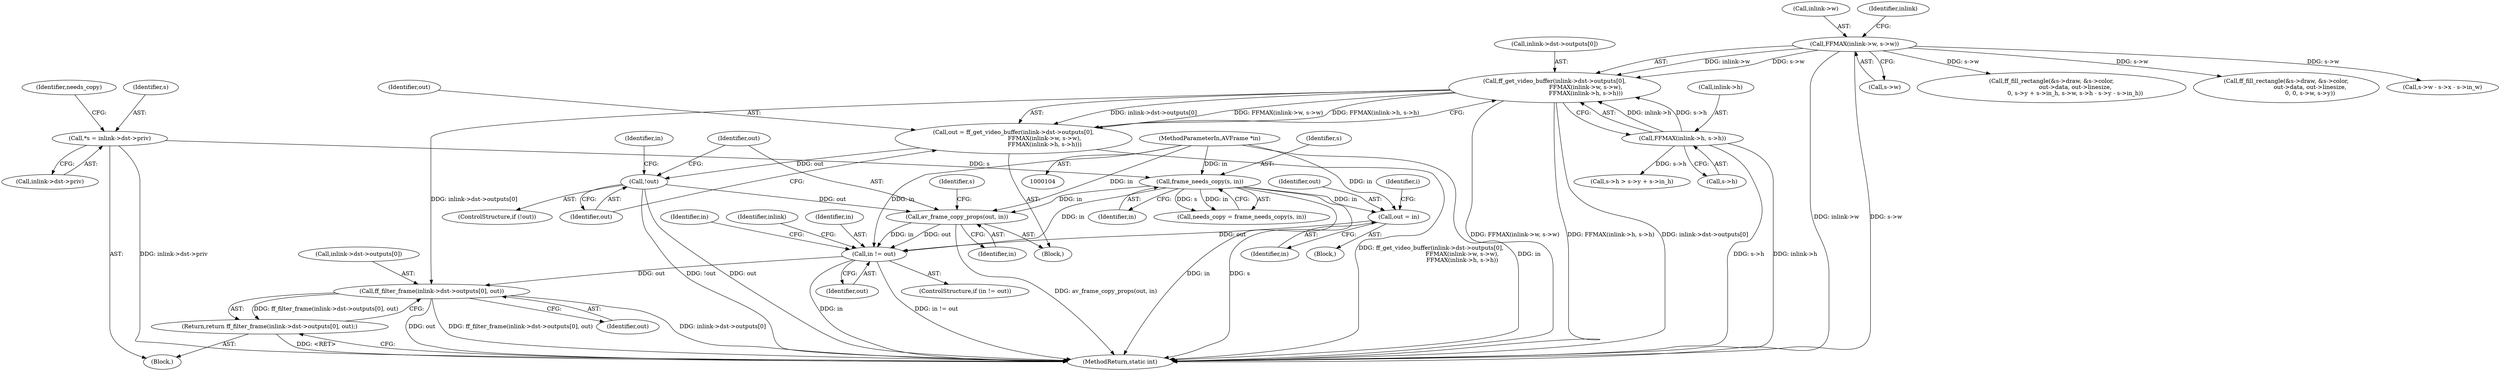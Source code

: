 digraph "0_FFmpeg_e43a0a232dbf6d3c161823c2e07c52e76227a1bc_7@array" {
"1000440" [label="(Call,ff_filter_frame(inlink->dst->outputs[0], out))"];
"1000134" [label="(Call,ff_get_video_buffer(inlink->dst->outputs[0],\n                                  FFMAX(inlink->w, s->w),\n                                  FFMAX(inlink->h, s->h)))"];
"1000142" [label="(Call,FFMAX(inlink->w, s->w))"];
"1000149" [label="(Call,FFMAX(inlink->h, s->h))"];
"1000433" [label="(Call,in != out)"];
"1000166" [label="(Call,av_frame_copy_props(out, in))"];
"1000157" [label="(Call,!out)"];
"1000132" [label="(Call,out = ff_get_video_buffer(inlink->dst->outputs[0],\n                                  FFMAX(inlink->w, s->w),\n                                  FFMAX(inlink->h, s->h)))"];
"1000120" [label="(Call,frame_needs_copy(s, in))"];
"1000109" [label="(Call,*s = inlink->dst->priv)"];
"1000106" [label="(MethodParameterIn,AVFrame *in)"];
"1000172" [label="(Call,out = in)"];
"1000439" [label="(Return,return ff_filter_frame(inlink->dst->outputs[0], out);)"];
"1000439" [label="(Return,return ff_filter_frame(inlink->dst->outputs[0], out);)"];
"1000438" [label="(Identifier,in)"];
"1000146" [label="(Call,s->w)"];
"1000283" [label="(Call,ff_fill_rectangle(&s->draw, &s->color,\n                          out->data, out->linesize,\n                          0, s->y + s->in_h, s->w, s->h - s->y - s->in_h))"];
"1000172" [label="(Call,out = in)"];
"1000142" [label="(Call,FFMAX(inlink->w, s->w))"];
"1000119" [label="(Identifier,needs_copy)"];
"1000440" [label="(Call,ff_filter_frame(inlink->dst->outputs[0], out))"];
"1000170" [label="(Block,)"];
"1000150" [label="(Call,inlink->h)"];
"1000444" [label="(Identifier,inlink)"];
"1000244" [label="(Identifier,s)"];
"1000122" [label="(Identifier,in)"];
"1000247" [label="(Call,ff_fill_rectangle(&s->draw, &s->color,\n                          out->data, out->linesize,\n                          0, 0, s->w, s->y))"];
"1000434" [label="(Identifier,in)"];
"1000168" [label="(Identifier,in)"];
"1000271" [label="(Call,s->h > s->y + s->in_h)"];
"1000162" [label="(Identifier,in)"];
"1000143" [label="(Call,inlink->w)"];
"1000166" [label="(Call,av_frame_copy_props(out, in))"];
"1000177" [label="(Identifier,i)"];
"1000134" [label="(Call,ff_get_video_buffer(inlink->dst->outputs[0],\n                                  FFMAX(inlink->w, s->w),\n                                  FFMAX(inlink->h, s->h)))"];
"1000167" [label="(Identifier,out)"];
"1000125" [label="(Block,)"];
"1000132" [label="(Call,out = ff_get_video_buffer(inlink->dst->outputs[0],\n                                  FFMAX(inlink->w, s->w),\n                                  FFMAX(inlink->h, s->h)))"];
"1000111" [label="(Call,inlink->dst->priv)"];
"1000135" [label="(Call,inlink->dst->outputs[0])"];
"1000174" [label="(Identifier,in)"];
"1000449" [label="(MethodReturn,static int)"];
"1000433" [label="(Call,in != out)"];
"1000157" [label="(Call,!out)"];
"1000109" [label="(Call,*s = inlink->dst->priv)"];
"1000441" [label="(Call,inlink->dst->outputs[0])"];
"1000432" [label="(ControlStructure,if (in != out))"];
"1000158" [label="(Identifier,out)"];
"1000106" [label="(MethodParameterIn,AVFrame *in)"];
"1000153" [label="(Call,s->h)"];
"1000435" [label="(Identifier,out)"];
"1000120" [label="(Call,frame_needs_copy(s, in))"];
"1000173" [label="(Identifier,out)"];
"1000156" [label="(ControlStructure,if (!out))"];
"1000149" [label="(Call,FFMAX(inlink->h, s->h))"];
"1000151" [label="(Identifier,inlink)"];
"1000110" [label="(Identifier,s)"];
"1000107" [label="(Block,)"];
"1000133" [label="(Identifier,out)"];
"1000118" [label="(Call,needs_copy = frame_needs_copy(s, in))"];
"1000121" [label="(Identifier,s)"];
"1000448" [label="(Identifier,out)"];
"1000404" [label="(Call,s->w - s->x - s->in_w)"];
"1000440" -> "1000439"  [label="AST: "];
"1000440" -> "1000448"  [label="CFG: "];
"1000441" -> "1000440"  [label="AST: "];
"1000448" -> "1000440"  [label="AST: "];
"1000439" -> "1000440"  [label="CFG: "];
"1000440" -> "1000449"  [label="DDG: out"];
"1000440" -> "1000449"  [label="DDG: ff_filter_frame(inlink->dst->outputs[0], out)"];
"1000440" -> "1000449"  [label="DDG: inlink->dst->outputs[0]"];
"1000440" -> "1000439"  [label="DDG: ff_filter_frame(inlink->dst->outputs[0], out)"];
"1000134" -> "1000440"  [label="DDG: inlink->dst->outputs[0]"];
"1000433" -> "1000440"  [label="DDG: out"];
"1000134" -> "1000132"  [label="AST: "];
"1000134" -> "1000149"  [label="CFG: "];
"1000135" -> "1000134"  [label="AST: "];
"1000142" -> "1000134"  [label="AST: "];
"1000149" -> "1000134"  [label="AST: "];
"1000132" -> "1000134"  [label="CFG: "];
"1000134" -> "1000449"  [label="DDG: FFMAX(inlink->w, s->w)"];
"1000134" -> "1000449"  [label="DDG: FFMAX(inlink->h, s->h)"];
"1000134" -> "1000449"  [label="DDG: inlink->dst->outputs[0]"];
"1000134" -> "1000132"  [label="DDG: inlink->dst->outputs[0]"];
"1000134" -> "1000132"  [label="DDG: FFMAX(inlink->w, s->w)"];
"1000134" -> "1000132"  [label="DDG: FFMAX(inlink->h, s->h)"];
"1000142" -> "1000134"  [label="DDG: inlink->w"];
"1000142" -> "1000134"  [label="DDG: s->w"];
"1000149" -> "1000134"  [label="DDG: inlink->h"];
"1000149" -> "1000134"  [label="DDG: s->h"];
"1000142" -> "1000146"  [label="CFG: "];
"1000143" -> "1000142"  [label="AST: "];
"1000146" -> "1000142"  [label="AST: "];
"1000151" -> "1000142"  [label="CFG: "];
"1000142" -> "1000449"  [label="DDG: inlink->w"];
"1000142" -> "1000449"  [label="DDG: s->w"];
"1000142" -> "1000247"  [label="DDG: s->w"];
"1000142" -> "1000283"  [label="DDG: s->w"];
"1000142" -> "1000404"  [label="DDG: s->w"];
"1000149" -> "1000153"  [label="CFG: "];
"1000150" -> "1000149"  [label="AST: "];
"1000153" -> "1000149"  [label="AST: "];
"1000149" -> "1000449"  [label="DDG: s->h"];
"1000149" -> "1000449"  [label="DDG: inlink->h"];
"1000149" -> "1000271"  [label="DDG: s->h"];
"1000433" -> "1000432"  [label="AST: "];
"1000433" -> "1000435"  [label="CFG: "];
"1000434" -> "1000433"  [label="AST: "];
"1000435" -> "1000433"  [label="AST: "];
"1000438" -> "1000433"  [label="CFG: "];
"1000444" -> "1000433"  [label="CFG: "];
"1000433" -> "1000449"  [label="DDG: in"];
"1000433" -> "1000449"  [label="DDG: in != out"];
"1000166" -> "1000433"  [label="DDG: in"];
"1000166" -> "1000433"  [label="DDG: out"];
"1000106" -> "1000433"  [label="DDG: in"];
"1000120" -> "1000433"  [label="DDG: in"];
"1000172" -> "1000433"  [label="DDG: out"];
"1000166" -> "1000125"  [label="AST: "];
"1000166" -> "1000168"  [label="CFG: "];
"1000167" -> "1000166"  [label="AST: "];
"1000168" -> "1000166"  [label="AST: "];
"1000244" -> "1000166"  [label="CFG: "];
"1000166" -> "1000449"  [label="DDG: av_frame_copy_props(out, in)"];
"1000157" -> "1000166"  [label="DDG: out"];
"1000120" -> "1000166"  [label="DDG: in"];
"1000106" -> "1000166"  [label="DDG: in"];
"1000157" -> "1000156"  [label="AST: "];
"1000157" -> "1000158"  [label="CFG: "];
"1000158" -> "1000157"  [label="AST: "];
"1000162" -> "1000157"  [label="CFG: "];
"1000167" -> "1000157"  [label="CFG: "];
"1000157" -> "1000449"  [label="DDG: !out"];
"1000157" -> "1000449"  [label="DDG: out"];
"1000132" -> "1000157"  [label="DDG: out"];
"1000132" -> "1000125"  [label="AST: "];
"1000133" -> "1000132"  [label="AST: "];
"1000158" -> "1000132"  [label="CFG: "];
"1000132" -> "1000449"  [label="DDG: ff_get_video_buffer(inlink->dst->outputs[0],\n                                  FFMAX(inlink->w, s->w),\n                                  FFMAX(inlink->h, s->h))"];
"1000120" -> "1000118"  [label="AST: "];
"1000120" -> "1000122"  [label="CFG: "];
"1000121" -> "1000120"  [label="AST: "];
"1000122" -> "1000120"  [label="AST: "];
"1000118" -> "1000120"  [label="CFG: "];
"1000120" -> "1000449"  [label="DDG: s"];
"1000120" -> "1000449"  [label="DDG: in"];
"1000120" -> "1000118"  [label="DDG: s"];
"1000120" -> "1000118"  [label="DDG: in"];
"1000109" -> "1000120"  [label="DDG: s"];
"1000106" -> "1000120"  [label="DDG: in"];
"1000120" -> "1000172"  [label="DDG: in"];
"1000109" -> "1000107"  [label="AST: "];
"1000109" -> "1000111"  [label="CFG: "];
"1000110" -> "1000109"  [label="AST: "];
"1000111" -> "1000109"  [label="AST: "];
"1000119" -> "1000109"  [label="CFG: "];
"1000109" -> "1000449"  [label="DDG: inlink->dst->priv"];
"1000106" -> "1000104"  [label="AST: "];
"1000106" -> "1000449"  [label="DDG: in"];
"1000106" -> "1000172"  [label="DDG: in"];
"1000172" -> "1000170"  [label="AST: "];
"1000172" -> "1000174"  [label="CFG: "];
"1000173" -> "1000172"  [label="AST: "];
"1000174" -> "1000172"  [label="AST: "];
"1000177" -> "1000172"  [label="CFG: "];
"1000439" -> "1000107"  [label="AST: "];
"1000449" -> "1000439"  [label="CFG: "];
"1000439" -> "1000449"  [label="DDG: <RET>"];
}
